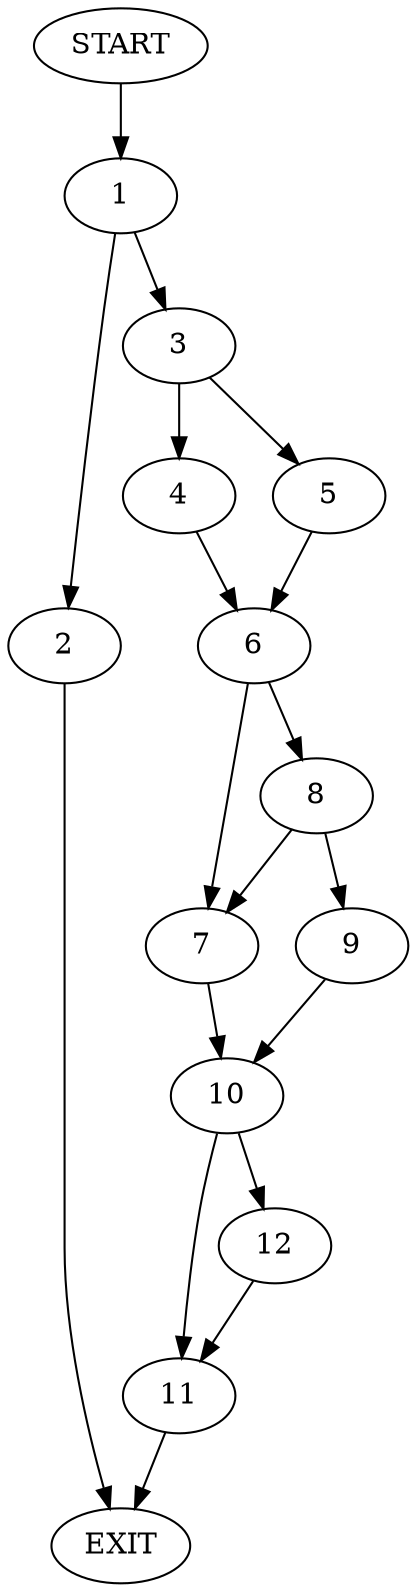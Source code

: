 digraph {
0 [label="START"]
13 [label="EXIT"]
0 -> 1
1 -> 2
1 -> 3
2 -> 13
3 -> 4
3 -> 5
4 -> 6
5 -> 6
6 -> 7
6 -> 8
8 -> 7
8 -> 9
7 -> 10
9 -> 10
10 -> 11
10 -> 12
11 -> 13
12 -> 11
}
